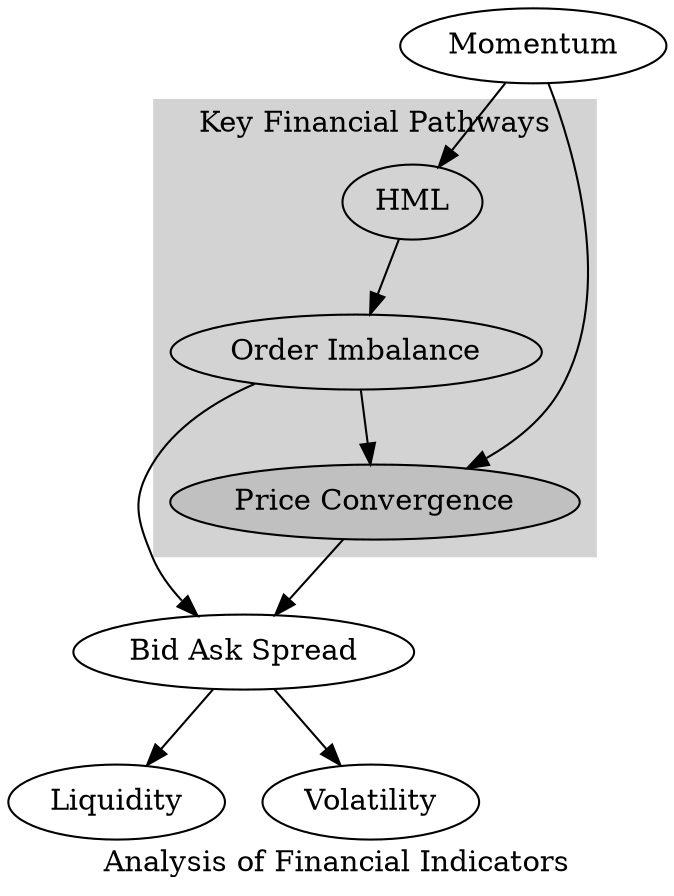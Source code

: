 digraph G {
	graph [label="Analysis of Financial Indicators"]
	node [shape=ellipse]
	subgraph cluster_0 {
		color=lightgrey style=filled
		HML
		"Order Imbalance"
		"Price Convergence" [fillcolor=grey style=filled]
		label="Key Financial Pathways"
		rank=same
	}
	Momentum -> HML
	Momentum -> "Price Convergence"
	HML -> "Order Imbalance"
	"Order Imbalance" -> "Price Convergence"
	"Order Imbalance" -> "Bid Ask Spread"
	"Price Convergence" -> "Bid Ask Spread"
	"Bid Ask Spread" -> Liquidity
	"Bid Ask Spread" -> Volatility
}
